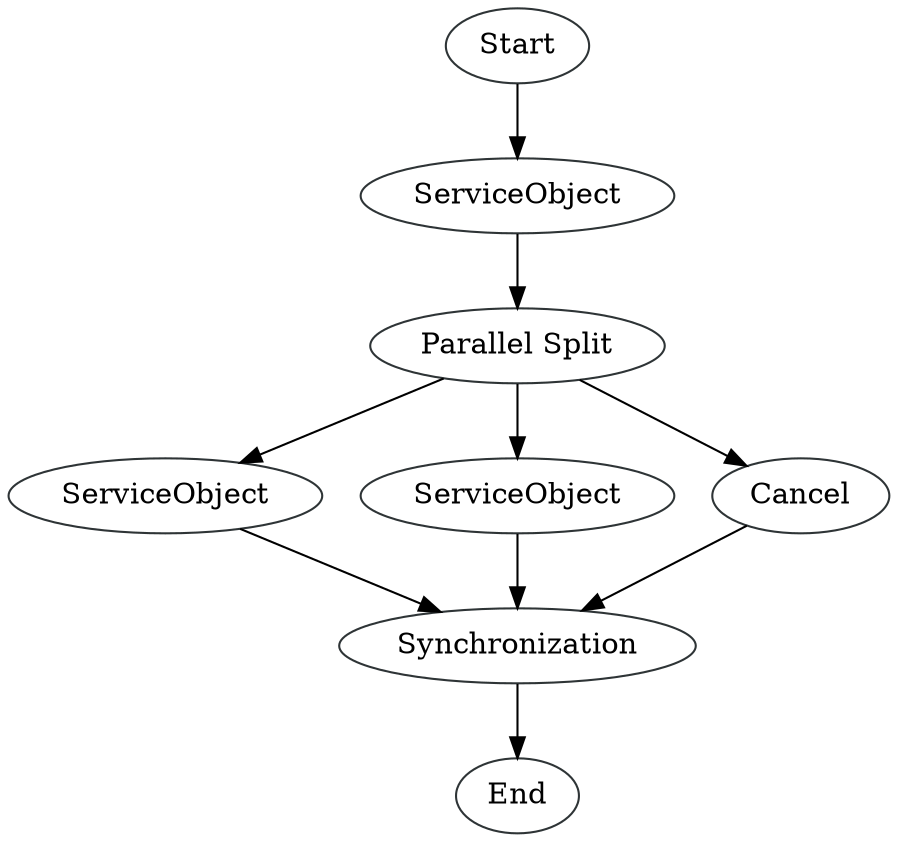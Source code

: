 digraph ParallelSplitActionActionCancelCaseSynchronization {
node1 [label="Start", color="#2e3436"]
node3 [label="ServiceObject", color="#2e3436"]
node4 [label="Parallel Split", color="#2e3436"]
node5 [label="ServiceObject", color="#2e3436"]
node6 [label="Synchronization", color="#2e3436"]
node2 [label="End", color="#2e3436"]
node7 [label="ServiceObject", color="#2e3436"]
node8 [label="Cancel", color="#2e3436"]

node1 -> node3
node3 -> node4
node4 -> node5
node4 -> node7
node4 -> node8
node5 -> node6
node6 -> node2
node7 -> node6
node8 -> node6
}

